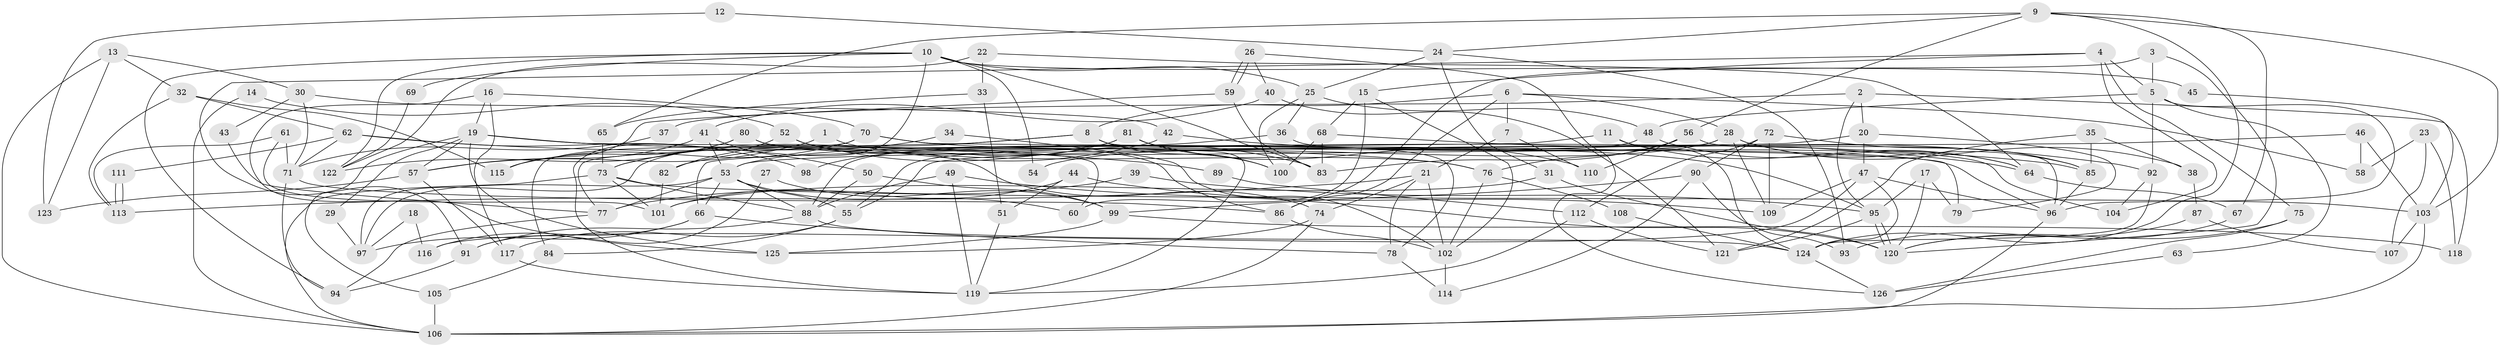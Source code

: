 // Generated by graph-tools (version 1.1) at 2025/11/02/27/25 16:11:24]
// undirected, 126 vertices, 252 edges
graph export_dot {
graph [start="1"]
  node [color=gray90,style=filled];
  1;
  2;
  3;
  4;
  5;
  6;
  7;
  8;
  9;
  10;
  11;
  12;
  13;
  14;
  15;
  16;
  17;
  18;
  19;
  20;
  21;
  22;
  23;
  24;
  25;
  26;
  27;
  28;
  29;
  30;
  31;
  32;
  33;
  34;
  35;
  36;
  37;
  38;
  39;
  40;
  41;
  42;
  43;
  44;
  45;
  46;
  47;
  48;
  49;
  50;
  51;
  52;
  53;
  54;
  55;
  56;
  57;
  58;
  59;
  60;
  61;
  62;
  63;
  64;
  65;
  66;
  67;
  68;
  69;
  70;
  71;
  72;
  73;
  74;
  75;
  76;
  77;
  78;
  79;
  80;
  81;
  82;
  83;
  84;
  85;
  86;
  87;
  88;
  89;
  90;
  91;
  92;
  93;
  94;
  95;
  96;
  97;
  98;
  99;
  100;
  101;
  102;
  103;
  104;
  105;
  106;
  107;
  108;
  109;
  110;
  111;
  112;
  113;
  114;
  115;
  116;
  117;
  118;
  119;
  120;
  121;
  122;
  123;
  124;
  125;
  126;
  1 -- 76;
  1 -- 57;
  2 -- 20;
  2 -- 95;
  2 -- 37;
  2 -- 118;
  3 -- 5;
  3 -- 86;
  3 -- 120;
  4 -- 5;
  4 -- 91;
  4 -- 15;
  4 -- 75;
  4 -- 104;
  5 -- 48;
  5 -- 96;
  5 -- 63;
  5 -- 92;
  6 -- 8;
  6 -- 28;
  6 -- 7;
  6 -- 58;
  6 -- 86;
  7 -- 21;
  7 -- 110;
  8 -- 119;
  8 -- 73;
  8 -- 77;
  8 -- 78;
  8 -- 100;
  9 -- 56;
  9 -- 67;
  9 -- 24;
  9 -- 65;
  9 -- 103;
  9 -- 124;
  10 -- 119;
  10 -- 25;
  10 -- 45;
  10 -- 54;
  10 -- 69;
  10 -- 83;
  10 -- 94;
  10 -- 122;
  11 -- 66;
  11 -- 124;
  11 -- 64;
  12 -- 123;
  12 -- 24;
  13 -- 32;
  13 -- 106;
  13 -- 30;
  13 -- 123;
  14 -- 106;
  14 -- 52;
  15 -- 68;
  15 -- 60;
  15 -- 102;
  16 -- 19;
  16 -- 117;
  16 -- 70;
  16 -- 125;
  17 -- 79;
  17 -- 120;
  17 -- 95;
  18 -- 116;
  18 -- 97;
  19 -- 85;
  19 -- 60;
  19 -- 29;
  19 -- 57;
  19 -- 76;
  19 -- 105;
  19 -- 125;
  20 -- 55;
  20 -- 47;
  20 -- 79;
  21 -- 74;
  21 -- 102;
  21 -- 78;
  21 -- 113;
  22 -- 122;
  22 -- 64;
  22 -- 33;
  23 -- 58;
  23 -- 118;
  23 -- 107;
  24 -- 25;
  24 -- 31;
  24 -- 93;
  25 -- 36;
  25 -- 100;
  25 -- 48;
  26 -- 126;
  26 -- 59;
  26 -- 59;
  26 -- 40;
  27 -- 91;
  27 -- 99;
  28 -- 85;
  28 -- 55;
  28 -- 38;
  28 -- 54;
  28 -- 109;
  29 -- 97;
  30 -- 71;
  30 -- 42;
  30 -- 43;
  31 -- 120;
  31 -- 101;
  32 -- 113;
  32 -- 115;
  32 -- 62;
  33 -- 65;
  33 -- 51;
  34 -- 102;
  34 -- 73;
  35 -- 121;
  35 -- 38;
  35 -- 85;
  36 -- 104;
  36 -- 53;
  37 -- 71;
  38 -- 87;
  39 -- 77;
  39 -- 95;
  40 -- 41;
  40 -- 121;
  41 -- 50;
  41 -- 53;
  41 -- 57;
  42 -- 64;
  42 -- 82;
  43 -- 77;
  44 -- 101;
  44 -- 109;
  44 -- 51;
  45 -- 103;
  46 -- 53;
  46 -- 103;
  46 -- 58;
  47 -- 109;
  47 -- 124;
  47 -- 96;
  47 -- 116;
  48 -- 88;
  48 -- 64;
  49 -- 120;
  49 -- 119;
  49 -- 88;
  50 -- 99;
  50 -- 88;
  51 -- 119;
  52 -- 82;
  52 -- 83;
  52 -- 74;
  53 -- 97;
  53 -- 88;
  53 -- 55;
  53 -- 60;
  53 -- 66;
  53 -- 77;
  55 -- 84;
  55 -- 117;
  56 -- 76;
  56 -- 96;
  56 -- 83;
  56 -- 110;
  57 -- 117;
  57 -- 123;
  59 -- 83;
  59 -- 115;
  61 -- 113;
  61 -- 71;
  61 -- 101;
  62 -- 71;
  62 -- 89;
  62 -- 98;
  62 -- 111;
  63 -- 126;
  64 -- 67;
  65 -- 73;
  66 -- 78;
  66 -- 97;
  66 -- 116;
  67 -- 120;
  68 -- 83;
  68 -- 92;
  68 -- 100;
  69 -- 122;
  70 -- 95;
  70 -- 79;
  70 -- 84;
  70 -- 115;
  71 -- 86;
  71 -- 94;
  72 -- 85;
  72 -- 112;
  72 -- 90;
  72 -- 109;
  73 -- 101;
  73 -- 103;
  73 -- 88;
  73 -- 106;
  74 -- 125;
  74 -- 106;
  75 -- 120;
  75 -- 126;
  76 -- 102;
  76 -- 108;
  77 -- 94;
  78 -- 114;
  80 -- 115;
  80 -- 96;
  80 -- 86;
  80 -- 122;
  81 -- 110;
  81 -- 100;
  81 -- 97;
  81 -- 98;
  82 -- 101;
  84 -- 105;
  85 -- 96;
  86 -- 102;
  87 -- 107;
  87 -- 93;
  88 -- 91;
  88 -- 124;
  89 -- 112;
  90 -- 114;
  90 -- 93;
  90 -- 99;
  91 -- 94;
  92 -- 124;
  92 -- 104;
  95 -- 120;
  95 -- 120;
  95 -- 121;
  96 -- 106;
  99 -- 125;
  99 -- 118;
  102 -- 114;
  103 -- 106;
  103 -- 107;
  105 -- 106;
  108 -- 124;
  111 -- 113;
  111 -- 113;
  112 -- 119;
  112 -- 121;
  117 -- 119;
  124 -- 126;
}
